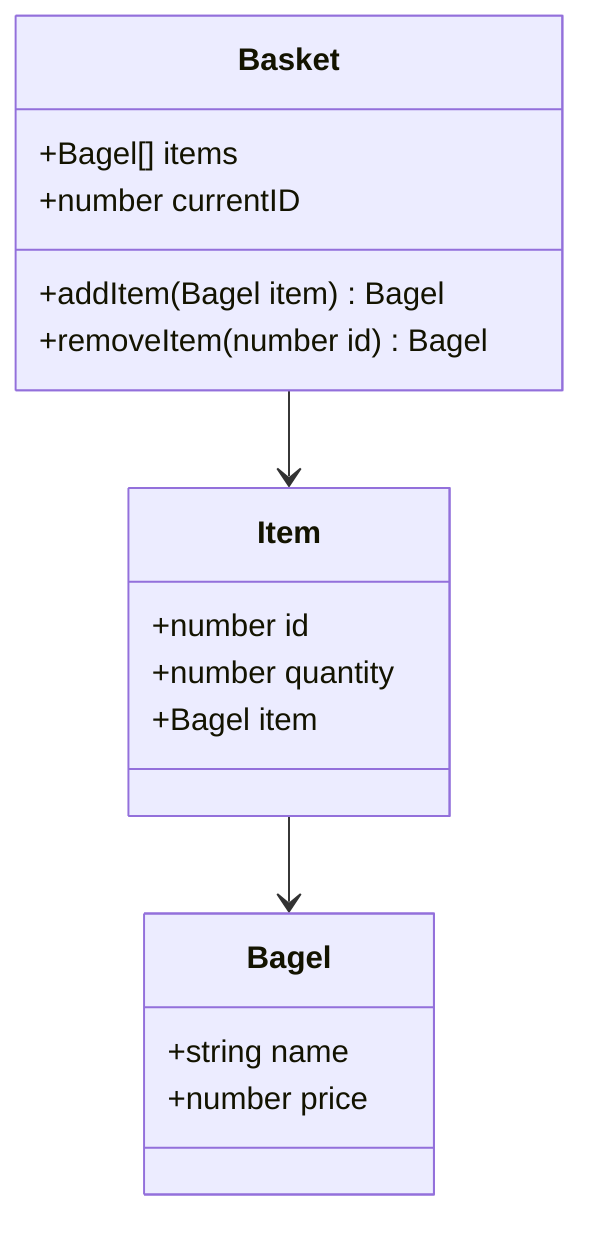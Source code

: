 classDiagram
    Basket --> Item
    Item --> Bagel
    class Bagel
    Bagel : +string name
    Bagel : +number price
    class Item
    Item : +number id
    Item : +number quantity
    Item : +Bagel item
    class Basket
    Basket : +Bagel[] items
    Basket : +number currentID
    Basket : +addItem(Bagel item) Bagel
    Basket : +removeItem(number id) Bagel